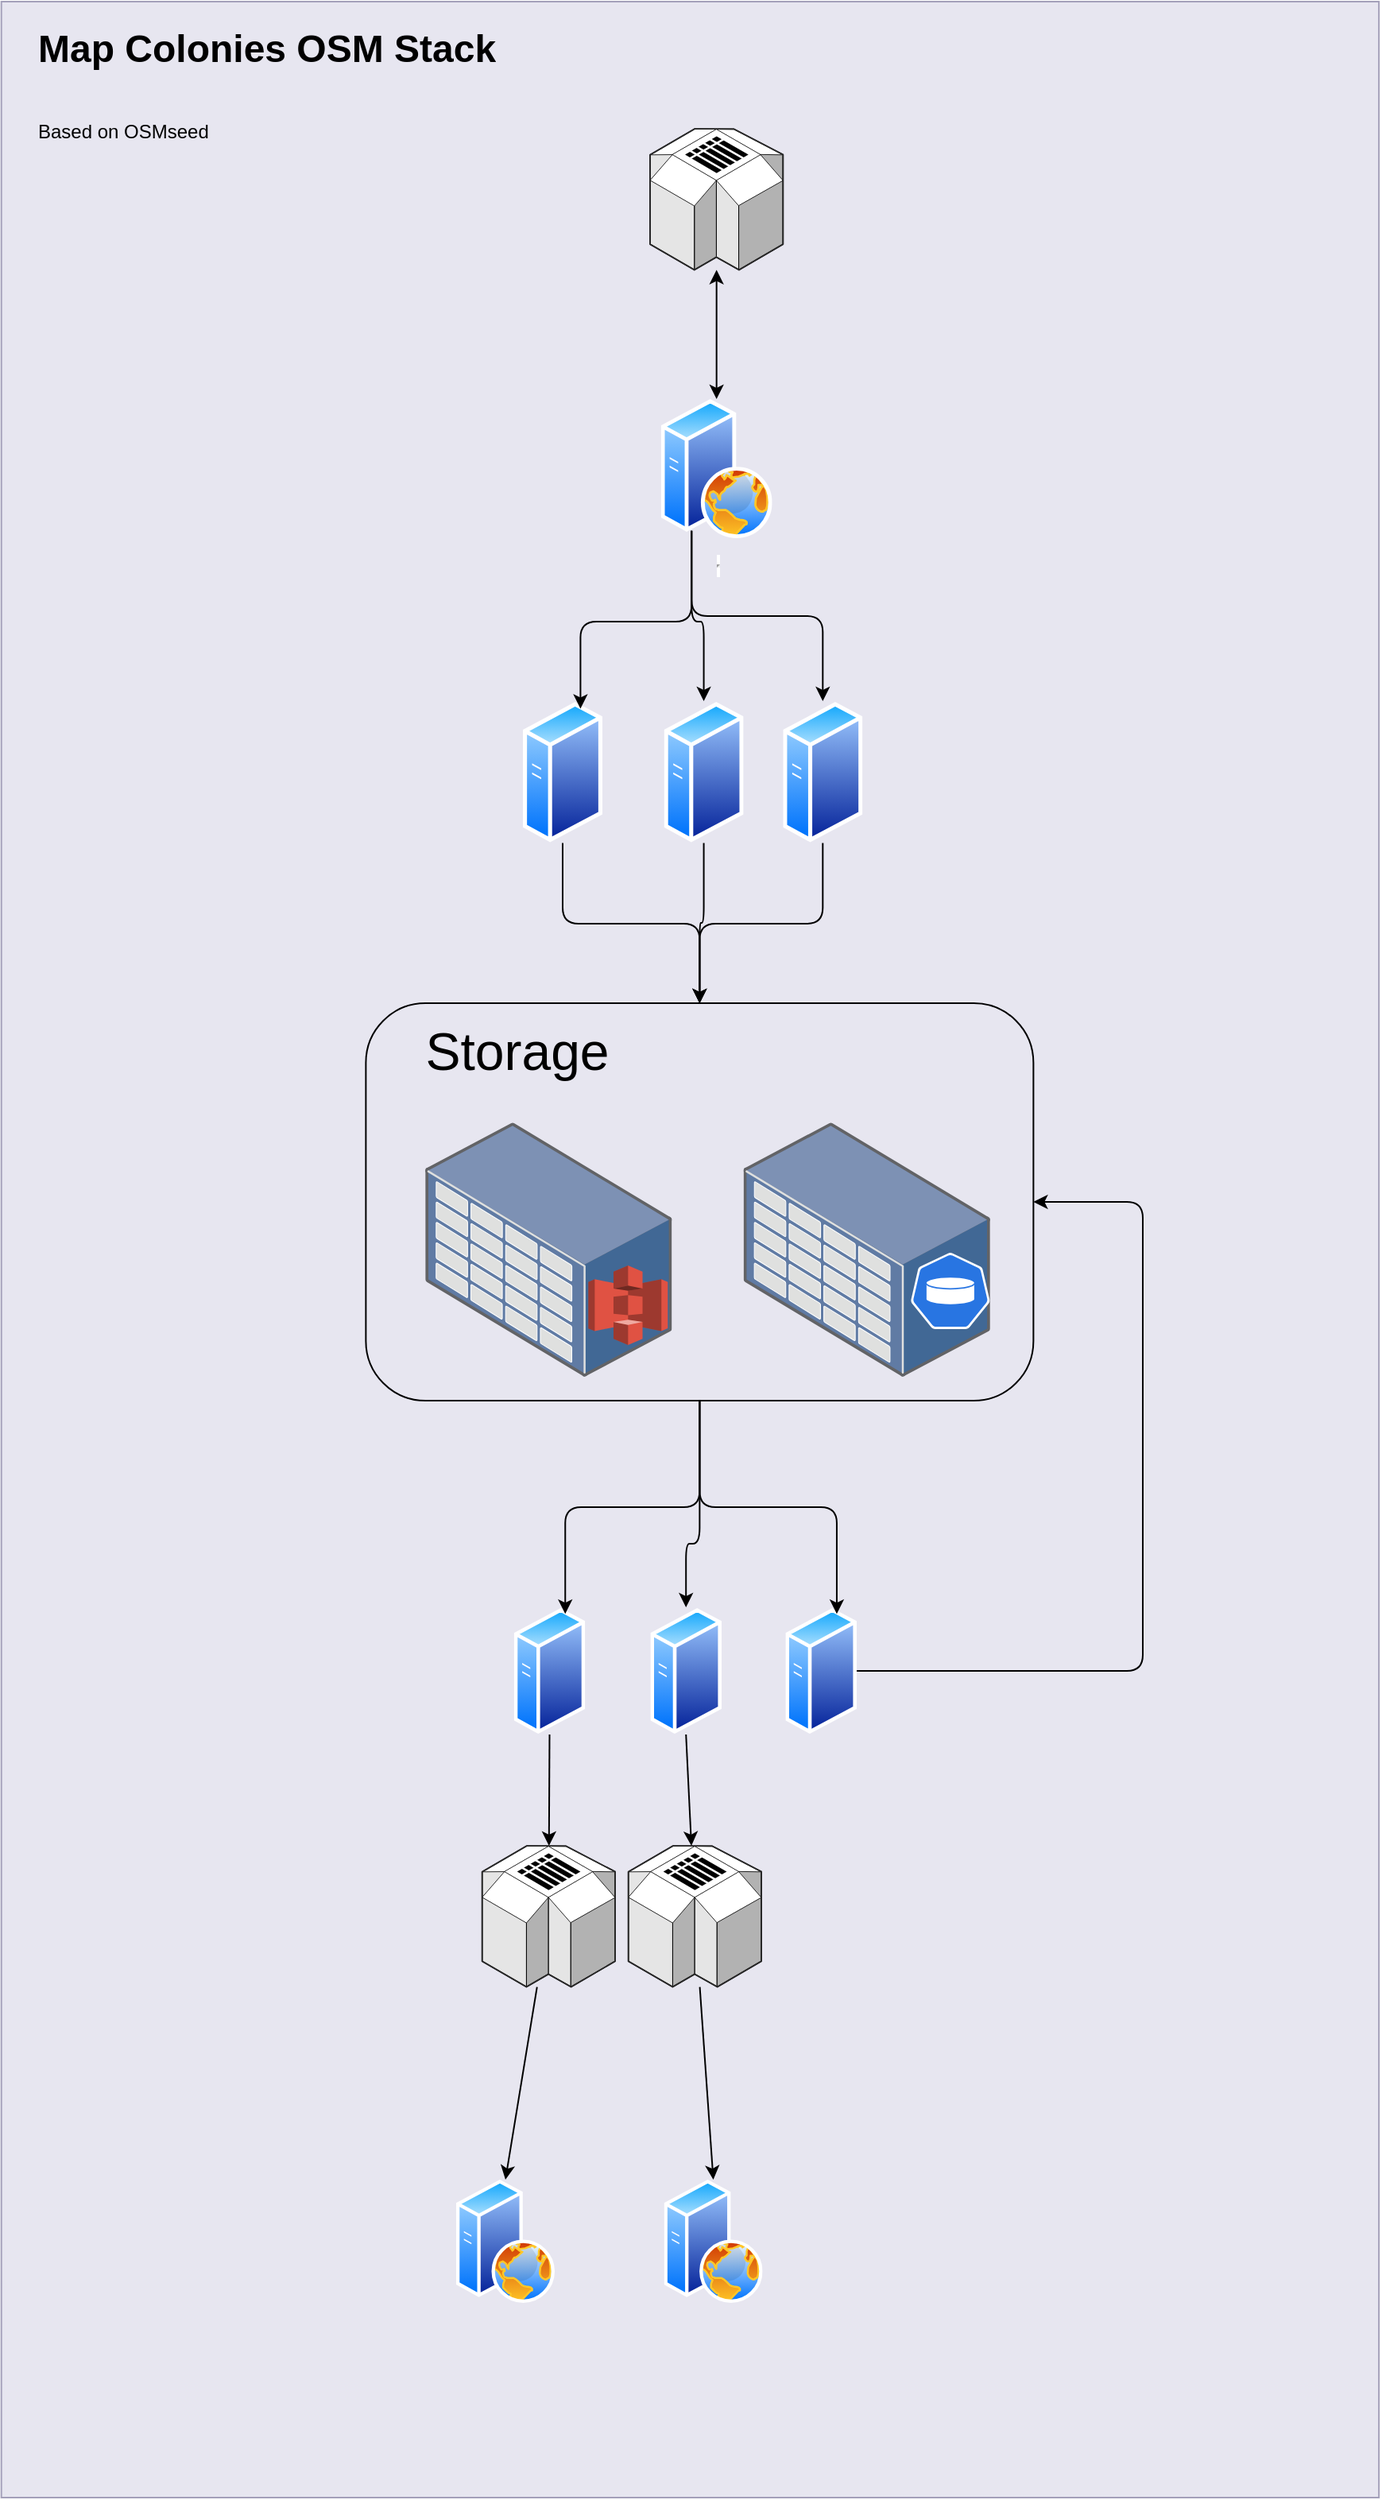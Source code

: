 <mxfile version="13.8.1" type="github">
  <diagram id="6a731a19-8d31-9384-78a2-239565b7b9f0" name="Page-1">
    <mxGraphModel dx="2031" dy="1277" grid="1" gridSize="10" guides="1" tooltips="1" connect="1" arrows="1" fold="1" page="1" pageScale="1" pageWidth="10000" pageHeight="10000" background="#ffffff" math="0" shadow="0">
      <root>
        <mxCell id="0" />
        <mxCell id="1" parent="0" />
        <mxCell id="oHngB9T9moRxExRkDxl8-1637" value="" style="rounded=0;whiteSpace=wrap;html=1;glass=0;comic=0;fillColor=#d0cee2;strokeColor=#56517e;textOpacity=20;opacity=50;container=1;" vertex="1" parent="1">
          <mxGeometry x="1261.82" y="70" width="866.77" height="1570" as="geometry" />
        </mxCell>
        <mxCell id="oHngB9T9moRxExRkDxl8-1586" value="" style="group" vertex="1" connectable="0" parent="oHngB9T9moRxExRkDxl8-1637">
          <mxGeometry x="466.97" y="705" width="155.15" height="160" as="geometry" />
        </mxCell>
        <mxCell id="oHngB9T9moRxExRkDxl8-1587" value="" style="points=[];aspect=fixed;html=1;align=center;shadow=0;dashed=0;image;image=img/lib/allied_telesis/storage/Datacenter_Server_Storage_Unit_Large.svg;rounded=1;glass=0;comic=0;fillColor=none;" vertex="1" parent="oHngB9T9moRxExRkDxl8-1586">
          <mxGeometry width="155.15" height="160" as="geometry" />
        </mxCell>
        <mxCell id="oHngB9T9moRxExRkDxl8-1585" value="" style="html=1;dashed=0;whitespace=wrap;fillColor=#2875E2;strokeColor=#ffffff;points=[[0.005,0.63,0],[0.1,0.2,0],[0.9,0.2,0],[0.5,0,0],[0.995,0.63,0],[0.72,0.99,0],[0.5,1,0],[0.28,0.99,0]];shape=mxgraph.kubernetes.icon;prIcon=vol;rounded=1;glass=0;comic=0;" vertex="1" parent="oHngB9T9moRxExRkDxl8-1586">
          <mxGeometry x="105.15" y="82" width="50" height="48" as="geometry" />
        </mxCell>
        <mxCell id="oHngB9T9moRxExRkDxl8-1580" value="" style="group" vertex="1" connectable="0" parent="oHngB9T9moRxExRkDxl8-1637">
          <mxGeometry x="266.77" y="705" width="155.15" height="160" as="geometry" />
        </mxCell>
        <mxCell id="oHngB9T9moRxExRkDxl8-1578" value="" style="points=[];aspect=fixed;html=1;align=center;shadow=0;dashed=0;image;image=img/lib/allied_telesis/storage/Datacenter_Server_Storage_Unit_Large.svg;rounded=1;glass=0;comic=0;fillColor=none;" vertex="1" parent="oHngB9T9moRxExRkDxl8-1580">
          <mxGeometry width="155.15" height="160" as="geometry" />
        </mxCell>
        <mxCell id="oHngB9T9moRxExRkDxl8-1579" value="" style="outlineConnect=0;dashed=0;verticalLabelPosition=bottom;verticalAlign=top;align=center;html=1;shape=mxgraph.aws3.s3;fillColor=#E05243;gradientColor=none;rounded=1;glass=0;comic=0;" vertex="1" parent="oHngB9T9moRxExRkDxl8-1580">
          <mxGeometry x="102.57" y="90" width="50" height="50" as="geometry" />
        </mxCell>
        <mxCell id="oHngB9T9moRxExRkDxl8-1671" value="" style="group" vertex="1" connectable="0" parent="oHngB9T9moRxExRkDxl8-1637">
          <mxGeometry x="206.77" y="630" width="442.6" height="250" as="geometry" />
        </mxCell>
        <mxCell id="oHngB9T9moRxExRkDxl8-1589" value="" style="rounded=1;whiteSpace=wrap;html=1;glass=0;comic=0;fillColor=none;" vertex="1" parent="oHngB9T9moRxExRkDxl8-1671">
          <mxGeometry x="22.6" width="420" height="250" as="geometry" />
        </mxCell>
        <mxCell id="oHngB9T9moRxExRkDxl8-1643" value="Storage" style="text;html=1;strokeColor=none;fillColor=none;align=center;verticalAlign=middle;whiteSpace=wrap;rounded=0;glass=0;comic=0;fontSize=33;" vertex="1" parent="oHngB9T9moRxExRkDxl8-1671">
          <mxGeometry y="20" width="234.51" height="20" as="geometry" />
        </mxCell>
        <mxCell id="oHngB9T9moRxExRkDxl8-1575" value="" style="aspect=fixed;perimeter=ellipsePerimeter;html=1;align=center;shadow=0;dashed=0;spacingTop=3;image;image=img/lib/active_directory/generic_server.svg;rounded=1;glass=0;comic=0;fillColor=none;" vertex="1" parent="oHngB9T9moRxExRkDxl8-1637">
          <mxGeometry x="328.18" y="440" width="50" height="89.29" as="geometry" />
        </mxCell>
        <mxCell id="oHngB9T9moRxExRkDxl8-1576" value="" style="aspect=fixed;perimeter=ellipsePerimeter;html=1;align=center;shadow=0;dashed=0;spacingTop=3;image;image=img/lib/active_directory/generic_server.svg;rounded=1;glass=0;comic=0;fillColor=none;" vertex="1" parent="oHngB9T9moRxExRkDxl8-1637">
          <mxGeometry x="491.84" y="440" width="50" height="89.29" as="geometry" />
        </mxCell>
        <mxCell id="oHngB9T9moRxExRkDxl8-1577" value="" style="aspect=fixed;perimeter=ellipsePerimeter;html=1;align=center;shadow=0;dashed=0;spacingTop=3;image;image=img/lib/active_directory/generic_server.svg;rounded=1;glass=0;comic=0;fillColor=none;" vertex="1" parent="oHngB9T9moRxExRkDxl8-1637">
          <mxGeometry x="416.97" y="440" width="50" height="89.29" as="geometry" />
        </mxCell>
        <mxCell id="oHngB9T9moRxExRkDxl8-1593" value="" style="shape=image;html=1;verticalAlign=top;verticalLabelPosition=bottom;labelBackgroundColor=#ffffff;imageAspect=0;aspect=fixed;image=https://cdn1.iconfinder.com/data/icons/Futurosoft%20Icons%200.5.2/128x128/apps/clock.png;rounded=1;glass=0;comic=0;fillColor=none;" vertex="1" parent="oHngB9T9moRxExRkDxl8-1637">
          <mxGeometry x="348.18" y="480" width="30" height="30" as="geometry" />
        </mxCell>
        <mxCell id="oHngB9T9moRxExRkDxl8-1594" value="" style="shape=image;html=1;verticalAlign=top;verticalLabelPosition=bottom;labelBackgroundColor=#ffffff;imageAspect=0;aspect=fixed;image=https://cdn1.iconfinder.com/data/icons/Futurosoft%20Icons%200.5.2/128x128/apps/clock.png;rounded=1;glass=0;comic=0;fillColor=none;" vertex="1" parent="oHngB9T9moRxExRkDxl8-1637">
          <mxGeometry x="435.01" y="480" width="30" height="30" as="geometry" />
        </mxCell>
        <mxCell id="oHngB9T9moRxExRkDxl8-1595" value="" style="shape=image;html=1;verticalAlign=top;verticalLabelPosition=bottom;labelBackgroundColor=#ffffff;imageAspect=0;aspect=fixed;image=https://cdn1.iconfinder.com/data/icons/Futurosoft%20Icons%200.5.2/128x128/apps/clock.png;rounded=1;glass=0;comic=0;fillColor=none;" vertex="1" parent="oHngB9T9moRxExRkDxl8-1637">
          <mxGeometry x="511.84" y="480" width="30" height="30" as="geometry" />
        </mxCell>
        <mxCell id="oHngB9T9moRxExRkDxl8-1653" value="" style="edgeStyle=elbowEdgeStyle;elbow=vertical;endArrow=classic;html=1;fontSize=33;exitX=0.5;exitY=1;exitDx=0;exitDy=0;entryX=0.5;entryY=0;entryDx=0;entryDy=0;" edge="1" parent="oHngB9T9moRxExRkDxl8-1637" source="oHngB9T9moRxExRkDxl8-1575" target="oHngB9T9moRxExRkDxl8-1589">
          <mxGeometry width="50" height="50" relative="1" as="geometry">
            <mxPoint x="-361.82" y="387.5" as="sourcePoint" />
            <mxPoint x="-201.82" y="360" as="targetPoint" />
            <Array as="points">
              <mxPoint x="328.18" y="580" />
              <mxPoint x="-251.82" y="450" />
              <mxPoint x="-241.82" y="450" />
            </Array>
          </mxGeometry>
        </mxCell>
        <mxCell id="oHngB9T9moRxExRkDxl8-1658" value="" style="edgeStyle=elbowEdgeStyle;elbow=vertical;endArrow=classic;html=1;fontSize=33;entryX=0.5;entryY=0;entryDx=0;entryDy=0;exitX=0.5;exitY=1;exitDx=0;exitDy=0;" edge="1" parent="oHngB9T9moRxExRkDxl8-1637" source="oHngB9T9moRxExRkDxl8-1576" target="oHngB9T9moRxExRkDxl8-1589">
          <mxGeometry width="50" height="50" relative="1" as="geometry">
            <mxPoint x="498.67" y="499.29" as="sourcePoint" />
            <mxPoint x="428.18" y="540" as="targetPoint" />
            <Array as="points">
              <mxPoint x="528.18" y="580" />
            </Array>
          </mxGeometry>
        </mxCell>
        <mxCell id="oHngB9T9moRxExRkDxl8-1571" value="" style="verticalLabelPosition=bottom;html=1;verticalAlign=top;strokeWidth=1;align=center;outlineConnect=0;dashed=0;outlineConnect=0;shape=mxgraph.aws3d.simpleDb2;aspect=fixed;rounded=1;glass=0;" vertex="1" parent="oHngB9T9moRxExRkDxl8-1637">
          <mxGeometry x="408.18" y="80" width="83.66" height="88.78" as="geometry" />
        </mxCell>
        <mxCell id="oHngB9T9moRxExRkDxl8-1573" value="&lt;hr&gt;" style="aspect=fixed;perimeter=ellipsePerimeter;html=1;align=center;shadow=0;dashed=0;spacingTop=3;image;image=img/lib/active_directory/web_server.svg;rounded=1;glass=0;comic=0;fillColor=none;container=0;" vertex="1" parent="oHngB9T9moRxExRkDxl8-1637">
          <mxGeometry x="415.01" y="250" width="70" height="87.5" as="geometry" />
        </mxCell>
        <mxCell id="oHngB9T9moRxExRkDxl8-1642" value="" style="endArrow=classic;startArrow=classic;html=1;exitX=0.5;exitY=0;exitDx=0;exitDy=0;" edge="1" parent="oHngB9T9moRxExRkDxl8-1637" source="oHngB9T9moRxExRkDxl8-1573" target="oHngB9T9moRxExRkDxl8-1571">
          <mxGeometry width="50" height="50" relative="1" as="geometry">
            <mxPoint x="-181.82" y="300" as="sourcePoint" />
            <mxPoint x="-131.82" y="250" as="targetPoint" />
          </mxGeometry>
        </mxCell>
        <mxCell id="oHngB9T9moRxExRkDxl8-1655" value="" style="edgeStyle=elbowEdgeStyle;elbow=vertical;endArrow=classic;html=1;fontSize=33;entryX=0.5;entryY=0;entryDx=0;entryDy=0;exitX=0.25;exitY=1;exitDx=0;exitDy=0;" edge="1" parent="oHngB9T9moRxExRkDxl8-1637" source="oHngB9T9moRxExRkDxl8-1573" target="oHngB9T9moRxExRkDxl8-1576">
          <mxGeometry width="50" height="50" relative="1" as="geometry">
            <mxPoint x="-331.82" y="530" as="sourcePoint" />
            <mxPoint x="-281.82" y="480" as="targetPoint" />
            <Array as="points" />
          </mxGeometry>
        </mxCell>
        <mxCell id="oHngB9T9moRxExRkDxl8-1659" value="" style="edgeStyle=elbowEdgeStyle;elbow=vertical;endArrow=classic;html=1;fontSize=33;entryX=0.5;entryY=0;entryDx=0;entryDy=0;exitX=0.25;exitY=1;exitDx=0;exitDy=0;" edge="1" parent="oHngB9T9moRxExRkDxl8-1637" source="oHngB9T9moRxExRkDxl8-1573" target="oHngB9T9moRxExRkDxl8-1577">
          <mxGeometry width="50" height="50" relative="1" as="geometry">
            <mxPoint x="378.18" y="495" as="sourcePoint" />
            <mxPoint x="428.18" y="540" as="targetPoint" />
            <Array as="points">
              <mxPoint x="434" y="390" />
            </Array>
          </mxGeometry>
        </mxCell>
        <mxCell id="oHngB9T9moRxExRkDxl8-1657" value="" style="edgeStyle=elbowEdgeStyle;elbow=vertical;endArrow=classic;html=1;fontSize=33;exitX=0.25;exitY=1;exitDx=0;exitDy=0;entryX=0.75;entryY=0;entryDx=0;entryDy=0;" edge="1" parent="oHngB9T9moRxExRkDxl8-1637" source="oHngB9T9moRxExRkDxl8-1573" target="oHngB9T9moRxExRkDxl8-1575">
          <mxGeometry width="50" height="50" relative="1" as="geometry">
            <mxPoint x="268.67" y="499.29" as="sourcePoint" />
            <mxPoint x="428.18" y="540" as="targetPoint" />
            <Array as="points">
              <mxPoint x="398" y="390" />
              <mxPoint x="-241.82" y="460" />
              <mxPoint x="-231.82" y="460" />
            </Array>
          </mxGeometry>
        </mxCell>
        <mxCell id="oHngB9T9moRxExRkDxl8-1656" value="" style="edgeStyle=elbowEdgeStyle;elbow=vertical;endArrow=classic;html=1;fontSize=33;entryX=0.5;entryY=0;entryDx=0;entryDy=0;exitX=0.5;exitY=1;exitDx=0;exitDy=0;" edge="1" parent="oHngB9T9moRxExRkDxl8-1637" source="oHngB9T9moRxExRkDxl8-1577" target="oHngB9T9moRxExRkDxl8-1589">
          <mxGeometry width="50" height="50" relative="1" as="geometry">
            <mxPoint x="368.18" y="485" as="sourcePoint" />
            <mxPoint x="298.18" y="390" as="targetPoint" />
          </mxGeometry>
        </mxCell>
        <mxCell id="oHngB9T9moRxExRkDxl8-1638" value="&lt;h1&gt;Map Colonies OSM Stack&lt;/h1&gt;&lt;div&gt;&lt;br&gt;&lt;/div&gt;&lt;div&gt;Based on OSMseed&lt;/div&gt;" style="text;html=1;strokeColor=none;fillColor=none;spacing=5;spacingTop=-20;whiteSpace=wrap;overflow=hidden;rounded=0;glass=0;comic=0;" vertex="1" parent="oHngB9T9moRxExRkDxl8-1637">
          <mxGeometry x="18.18" y="10.0" width="330" height="120" as="geometry" />
        </mxCell>
        <mxCell id="oHngB9T9moRxExRkDxl8-1553" value="" style="shape=image;imageAspect=0;aspect=fixed;verticalLabelPosition=bottom;verticalAlign=top;rounded=1;glass=0;image=https://upload.wikimedia.org/wikipedia/commons/thumb/2/29/Postgresql_elephant.svg/1200px-Postgresql_elephant.svg.png;" vertex="1" parent="oHngB9T9moRxExRkDxl8-1637">
          <mxGeometry x="462.76" y="130" width="29.08" height="30" as="geometry" />
        </mxCell>
        <mxCell id="oHngB9T9moRxExRkDxl8-1615" value="" style="aspect=fixed;perimeter=ellipsePerimeter;html=1;align=center;shadow=0;dashed=0;spacingTop=3;image;image=img/lib/active_directory/web_server.svg;rounded=1;glass=0;comic=0;fillColor=none;" vertex="1" parent="oHngB9T9moRxExRkDxl8-1637">
          <mxGeometry x="416.97" y="1370" width="62" height="77.5" as="geometry" />
        </mxCell>
        <mxCell id="oHngB9T9moRxExRkDxl8-1614" value="" style="aspect=fixed;perimeter=ellipsePerimeter;html=1;align=center;shadow=0;dashed=0;spacingTop=3;image;image=img/lib/active_directory/web_server.svg;rounded=1;glass=0;comic=0;fillColor=none;" vertex="1" parent="oHngB9T9moRxExRkDxl8-1637">
          <mxGeometry x="286.18" y="1370" width="62" height="77.5" as="geometry" />
        </mxCell>
        <mxCell id="oHngB9T9moRxExRkDxl8-1603" value="" style="group" vertex="1" connectable="0" parent="oHngB9T9moRxExRkDxl8-1637">
          <mxGeometry x="302.52" y="1160" width="83.66" height="88.78" as="geometry" />
        </mxCell>
        <mxCell id="oHngB9T9moRxExRkDxl8-1604" value="" style="verticalLabelPosition=bottom;html=1;verticalAlign=top;strokeWidth=1;align=center;outlineConnect=0;dashed=0;outlineConnect=0;shape=mxgraph.aws3d.simpleDb2;aspect=fixed;rounded=1;glass=0;" vertex="1" parent="oHngB9T9moRxExRkDxl8-1603">
          <mxGeometry width="83.66" height="88.78" as="geometry" />
        </mxCell>
        <mxCell id="oHngB9T9moRxExRkDxl8-1605" value="" style="shape=image;imageAspect=0;aspect=fixed;verticalLabelPosition=bottom;verticalAlign=top;rounded=1;glass=0;image=https://upload.wikimedia.org/wikipedia/commons/thumb/2/29/Postgresql_elephant.svg/1200px-Postgresql_elephant.svg.png;" vertex="1" parent="oHngB9T9moRxExRkDxl8-1603">
          <mxGeometry x="54.58" y="50" width="29.08" height="30" as="geometry" />
        </mxCell>
        <mxCell id="oHngB9T9moRxExRkDxl8-1600" value="" style="group" vertex="1" connectable="0" parent="oHngB9T9moRxExRkDxl8-1637">
          <mxGeometry x="394.52" y="1160" width="83.66" height="88.78" as="geometry" />
        </mxCell>
        <mxCell id="oHngB9T9moRxExRkDxl8-1601" value="" style="verticalLabelPosition=bottom;html=1;verticalAlign=top;strokeWidth=1;align=center;outlineConnect=0;dashed=0;outlineConnect=0;shape=mxgraph.aws3d.simpleDb2;aspect=fixed;rounded=1;glass=0;" vertex="1" parent="oHngB9T9moRxExRkDxl8-1600">
          <mxGeometry width="83.66" height="88.78" as="geometry" />
        </mxCell>
        <mxCell id="oHngB9T9moRxExRkDxl8-1602" value="" style="shape=image;imageAspect=0;aspect=fixed;verticalLabelPosition=bottom;verticalAlign=top;rounded=1;glass=0;image=https://upload.wikimedia.org/wikipedia/commons/thumb/2/29/Postgresql_elephant.svg/1200px-Postgresql_elephant.svg.png;" vertex="1" parent="oHngB9T9moRxExRkDxl8-1600">
          <mxGeometry x="50" y="45.28" width="33.66" height="34.72" as="geometry" />
        </mxCell>
        <mxCell id="oHngB9T9moRxExRkDxl8-1636" value="" style="endArrow=classic;html=1;entryX=0.5;entryY=0;entryDx=0;entryDy=0;" edge="1" parent="oHngB9T9moRxExRkDxl8-1637" source="oHngB9T9moRxExRkDxl8-1601" target="oHngB9T9moRxExRkDxl8-1615">
          <mxGeometry width="50" height="50" relative="1" as="geometry">
            <mxPoint x="642.902" y="1320.0" as="sourcePoint" />
            <mxPoint x="496.6" y="1380" as="targetPoint" />
          </mxGeometry>
        </mxCell>
        <mxCell id="oHngB9T9moRxExRkDxl8-1635" value="" style="endArrow=classic;html=1;entryX=0.5;entryY=0;entryDx=0;entryDy=0;" edge="1" parent="oHngB9T9moRxExRkDxl8-1637" source="oHngB9T9moRxExRkDxl8-1604" target="oHngB9T9moRxExRkDxl8-1614">
          <mxGeometry width="50" height="50" relative="1" as="geometry">
            <mxPoint x="258.18" y="1260" as="sourcePoint" />
            <mxPoint x="314.18" y="1370" as="targetPoint" />
          </mxGeometry>
        </mxCell>
        <mxCell id="oHngB9T9moRxExRkDxl8-1606" value="" style="group" vertex="1" connectable="0" parent="1">
          <mxGeometry x="1670.2" y="1080" width="50" height="80" as="geometry" />
        </mxCell>
        <mxCell id="oHngB9T9moRxExRkDxl8-1591" value="" style="aspect=fixed;perimeter=ellipsePerimeter;html=1;align=center;shadow=0;dashed=0;spacingTop=3;image;image=img/lib/active_directory/generic_server.svg;rounded=1;glass=0;comic=0;fillColor=none;" vertex="1" parent="oHngB9T9moRxExRkDxl8-1606">
          <mxGeometry width="44.798" height="80.0" as="geometry" />
        </mxCell>
        <mxCell id="oHngB9T9moRxExRkDxl8-1597" value="" style="shape=image;html=1;verticalAlign=top;verticalLabelPosition=bottom;labelBackgroundColor=#ffffff;imageAspect=0;aspect=fixed;image=https://cdn1.iconfinder.com/data/icons/Futurosoft%20Icons%200.5.2/128x128/apps/clock.png;rounded=1;glass=0;comic=0;fillColor=none;" vertex="1" parent="oHngB9T9moRxExRkDxl8-1606">
          <mxGeometry x="20" y="44.798" width="26.879" height="26.879" as="geometry" />
        </mxCell>
        <mxCell id="oHngB9T9moRxExRkDxl8-1609" value="" style="group" vertex="1" connectable="0" parent="1">
          <mxGeometry x="1584.35" y="1080" width="50" height="80" as="geometry" />
        </mxCell>
        <mxCell id="oHngB9T9moRxExRkDxl8-1610" value="" style="aspect=fixed;perimeter=ellipsePerimeter;html=1;align=center;shadow=0;dashed=0;spacingTop=3;image;image=img/lib/active_directory/generic_server.svg;rounded=1;glass=0;comic=0;fillColor=none;" vertex="1" parent="oHngB9T9moRxExRkDxl8-1609">
          <mxGeometry width="44.798" height="80.0" as="geometry" />
        </mxCell>
        <mxCell id="oHngB9T9moRxExRkDxl8-1611" value="" style="shape=image;html=1;verticalAlign=top;verticalLabelPosition=bottom;labelBackgroundColor=#ffffff;imageAspect=0;aspect=fixed;image=https://cdn1.iconfinder.com/data/icons/Futurosoft%20Icons%200.5.2/128x128/apps/clock.png;rounded=1;glass=0;comic=0;fillColor=none;" vertex="1" parent="oHngB9T9moRxExRkDxl8-1609">
          <mxGeometry x="20" y="44.798" width="26.879" height="26.879" as="geometry" />
        </mxCell>
        <mxCell id="oHngB9T9moRxExRkDxl8-1621" value="" style="group" vertex="1" connectable="0" parent="1">
          <mxGeometry x="1750" y="1070" width="50" height="80" as="geometry" />
        </mxCell>
        <mxCell id="oHngB9T9moRxExRkDxl8-1622" value="" style="aspect=fixed;perimeter=ellipsePerimeter;html=1;align=center;shadow=0;dashed=0;spacingTop=3;image;image=img/lib/active_directory/generic_server.svg;rounded=1;glass=0;comic=0;fillColor=none;" vertex="1" parent="oHngB9T9moRxExRkDxl8-1621">
          <mxGeometry x="5.2" y="10" width="44.798" height="80.0" as="geometry" />
        </mxCell>
        <mxCell id="oHngB9T9moRxExRkDxl8-1623" value="" style="shape=image;html=1;verticalAlign=top;verticalLabelPosition=bottom;labelBackgroundColor=#ffffff;imageAspect=0;aspect=fixed;image=https://cdn1.iconfinder.com/data/icons/Futurosoft%20Icons%200.5.2/128x128/apps/clock.png;rounded=1;glass=0;comic=0;fillColor=none;" vertex="1" parent="oHngB9T9moRxExRkDxl8-1621">
          <mxGeometry x="20" y="44.798" width="26.879" height="26.879" as="geometry" />
        </mxCell>
        <mxCell id="oHngB9T9moRxExRkDxl8-1632" value="" style="endArrow=classic;html=1;exitX=1;exitY=0.5;exitDx=0;exitDy=0;entryX=1;entryY=0.5;entryDx=0;entryDy=0;" edge="1" parent="1" source="oHngB9T9moRxExRkDxl8-1622" target="oHngB9T9moRxExRkDxl8-1589">
          <mxGeometry width="50" height="50" relative="1" as="geometry">
            <mxPoint x="1870" y="930" as="sourcePoint" />
            <mxPoint x="1890" y="714" as="targetPoint" />
            <Array as="points">
              <mxPoint x="1980" y="1120" />
              <mxPoint x="1980" y="825" />
            </Array>
          </mxGeometry>
        </mxCell>
        <mxCell id="oHngB9T9moRxExRkDxl8-1661" value="" style="edgeStyle=elbowEdgeStyle;elbow=vertical;endArrow=classic;html=1;fontSize=33;entryX=0.75;entryY=0;entryDx=0;entryDy=0;exitX=0.5;exitY=1;exitDx=0;exitDy=0;" edge="1" parent="1" source="oHngB9T9moRxExRkDxl8-1589" target="oHngB9T9moRxExRkDxl8-1610">
          <mxGeometry width="50" height="50" relative="1" as="geometry">
            <mxPoint x="1510" y="950" as="sourcePoint" />
            <mxPoint x="1560" y="900" as="targetPoint" />
          </mxGeometry>
        </mxCell>
        <mxCell id="oHngB9T9moRxExRkDxl8-1662" value="" style="edgeStyle=elbowEdgeStyle;elbow=vertical;endArrow=classic;html=1;fontSize=33;entryX=0.5;entryY=0;entryDx=0;entryDy=0;exitX=0.5;exitY=1;exitDx=0;exitDy=0;" edge="1" parent="1" source="oHngB9T9moRxExRkDxl8-1589" target="oHngB9T9moRxExRkDxl8-1591">
          <mxGeometry width="50" height="50" relative="1" as="geometry">
            <mxPoint x="1693" y="990" as="sourcePoint" />
            <mxPoint x="1560" y="900" as="targetPoint" />
            <Array as="points">
              <mxPoint x="1693" y="1040" />
            </Array>
          </mxGeometry>
        </mxCell>
        <mxCell id="oHngB9T9moRxExRkDxl8-1663" value="" style="edgeStyle=elbowEdgeStyle;elbow=vertical;endArrow=classic;html=1;fontSize=33;exitX=0.5;exitY=1;exitDx=0;exitDy=0;entryX=0.75;entryY=0;entryDx=0;entryDy=0;" edge="1" parent="1" source="oHngB9T9moRxExRkDxl8-1589" target="oHngB9T9moRxExRkDxl8-1622">
          <mxGeometry width="50" height="50" relative="1" as="geometry">
            <mxPoint x="1510" y="950" as="sourcePoint" />
            <mxPoint x="1560" y="900" as="targetPoint" />
          </mxGeometry>
        </mxCell>
        <mxCell id="oHngB9T9moRxExRkDxl8-1669" value="" style="endArrow=classic;html=1;fontSize=33;exitX=0.5;exitY=1;exitDx=0;exitDy=0;" edge="1" parent="1" source="oHngB9T9moRxExRkDxl8-1610" target="oHngB9T9moRxExRkDxl8-1604">
          <mxGeometry width="50" height="50" relative="1" as="geometry">
            <mxPoint x="1330" y="1210" as="sourcePoint" />
            <mxPoint x="1380" y="1160" as="targetPoint" />
          </mxGeometry>
        </mxCell>
        <mxCell id="oHngB9T9moRxExRkDxl8-1670" value="" style="endArrow=classic;html=1;fontSize=33;exitX=0.5;exitY=1;exitDx=0;exitDy=0;" edge="1" parent="1" source="oHngB9T9moRxExRkDxl8-1591" target="oHngB9T9moRxExRkDxl8-1601">
          <mxGeometry width="50" height="50" relative="1" as="geometry">
            <mxPoint x="1330" y="1210" as="sourcePoint" />
            <mxPoint x="1380" y="1160" as="targetPoint" />
          </mxGeometry>
        </mxCell>
      </root>
    </mxGraphModel>
  </diagram>
</mxfile>

